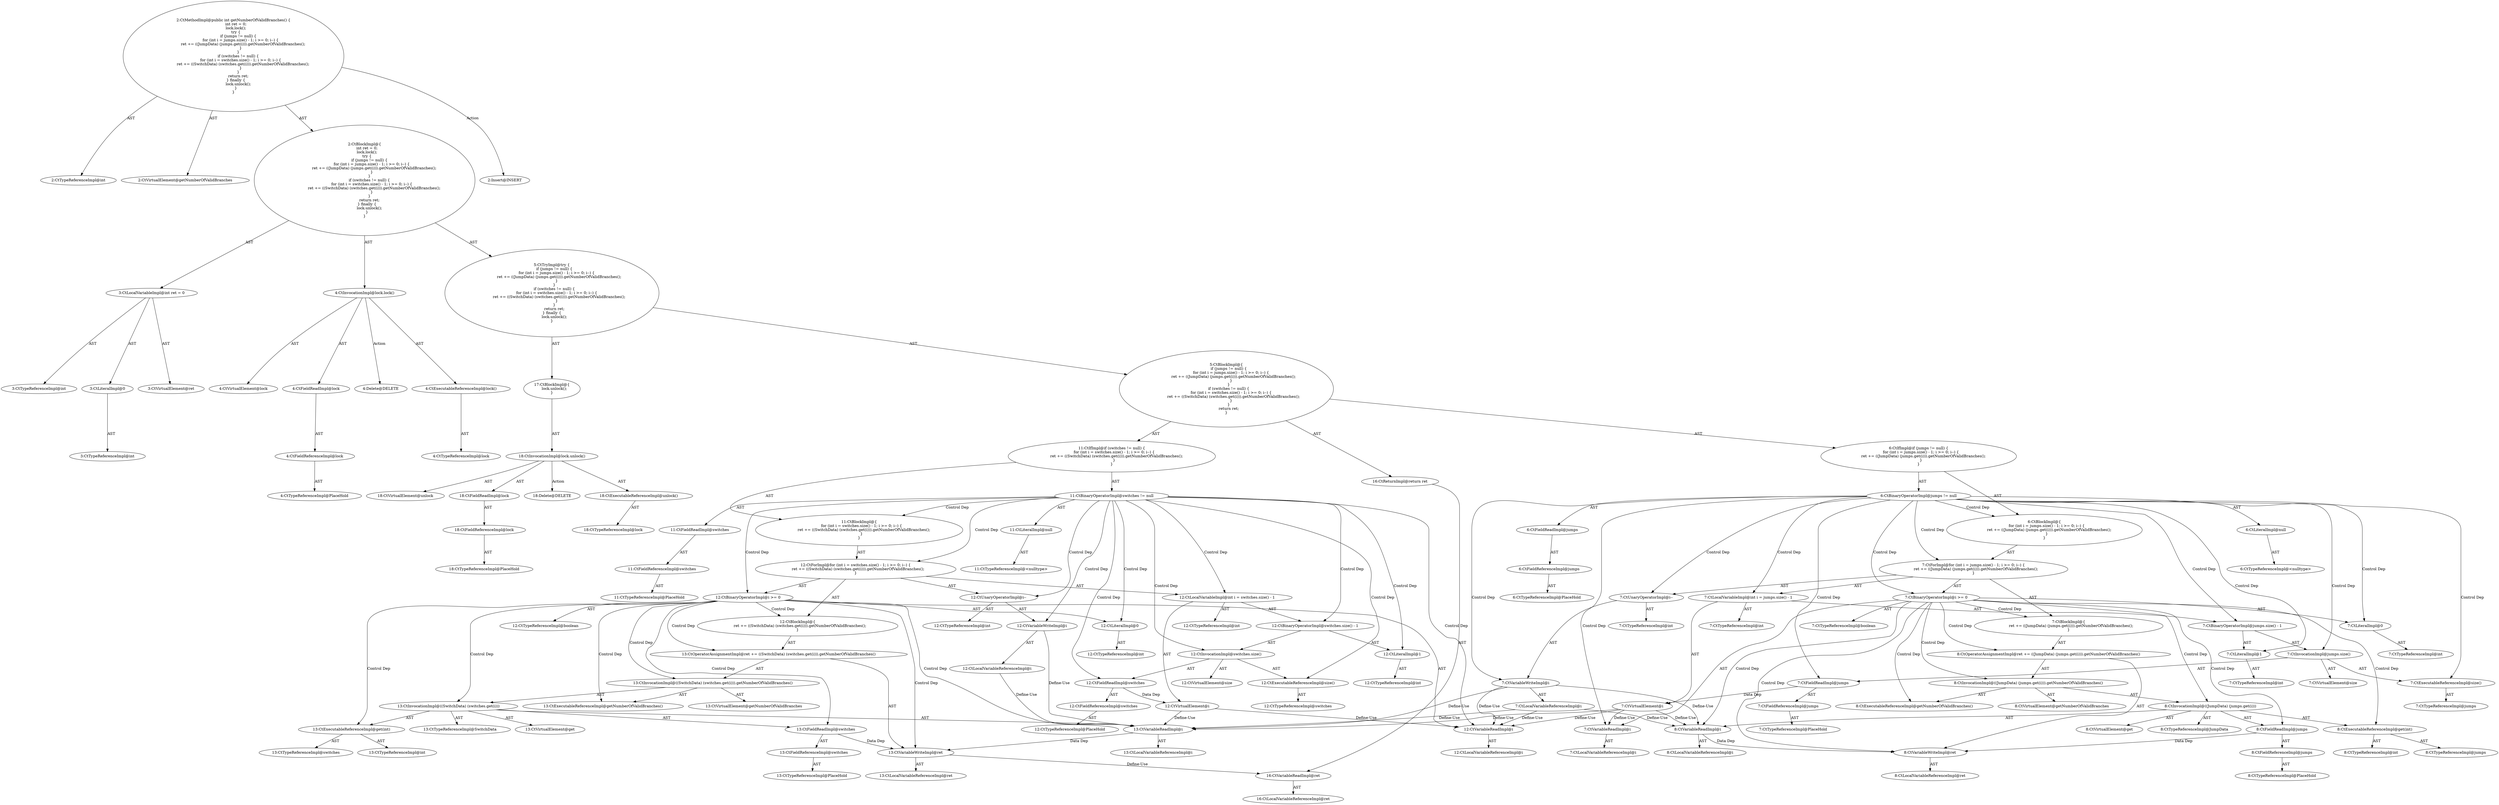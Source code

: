 digraph "getNumberOfValidBranches#?" {
0 [label="2:CtTypeReferenceImpl@int" shape=ellipse]
1 [label="2:CtVirtualElement@getNumberOfValidBranches" shape=ellipse]
2 [label="3:CtTypeReferenceImpl@int" shape=ellipse]
3 [label="3:CtLiteralImpl@0" shape=ellipse]
4 [label="3:CtTypeReferenceImpl@int" shape=ellipse]
5 [label="3:CtVirtualElement@ret" shape=ellipse]
6 [label="3:CtLocalVariableImpl@int ret = 0" shape=ellipse]
7 [label="4:CtExecutableReferenceImpl@lock()" shape=ellipse]
8 [label="4:CtTypeReferenceImpl@lock" shape=ellipse]
9 [label="4:CtVirtualElement@lock" shape=ellipse]
10 [label="4:CtFieldReferenceImpl@lock" shape=ellipse]
11 [label="4:CtTypeReferenceImpl@PlaceHold" shape=ellipse]
12 [label="4:CtFieldReadImpl@lock" shape=ellipse]
13 [label="4:CtInvocationImpl@lock.lock()" shape=ellipse]
14 [label="6:CtFieldReferenceImpl@jumps" shape=ellipse]
15 [label="6:CtTypeReferenceImpl@PlaceHold" shape=ellipse]
16 [label="6:CtFieldReadImpl@jumps" shape=ellipse]
17 [label="6:CtLiteralImpl@null" shape=ellipse]
18 [label="6:CtTypeReferenceImpl@<nulltype>" shape=ellipse]
19 [label="6:CtBinaryOperatorImpl@jumps != null" shape=ellipse]
20 [label="7:CtTypeReferenceImpl@int" shape=ellipse]
21 [label="7:CtExecutableReferenceImpl@size()" shape=ellipse]
22 [label="7:CtTypeReferenceImpl@jumps" shape=ellipse]
23 [label="7:CtVirtualElement@size" shape=ellipse]
24 [label="7:CtFieldReferenceImpl@jumps" shape=ellipse]
25 [label="7:CtTypeReferenceImpl@PlaceHold" shape=ellipse]
26 [label="7:CtFieldReadImpl@jumps" shape=ellipse]
27 [label="7:CtInvocationImpl@jumps.size()" shape=ellipse]
28 [label="7:CtLiteralImpl@1" shape=ellipse]
29 [label="7:CtTypeReferenceImpl@int" shape=ellipse]
30 [label="7:CtBinaryOperatorImpl@jumps.size() - 1" shape=ellipse]
31 [label="7:CtVirtualElement@i" shape=ellipse]
32 [label="7:CtLocalVariableImpl@int i = jumps.size() - 1" shape=ellipse]
33 [label="7:CtVariableReadImpl@i" shape=ellipse]
34 [label="7:CtLocalVariableReferenceImpl@i" shape=ellipse]
35 [label="7:CtLiteralImpl@0" shape=ellipse]
36 [label="7:CtTypeReferenceImpl@int" shape=ellipse]
37 [label="7:CtBinaryOperatorImpl@i >= 0" shape=ellipse]
38 [label="7:CtTypeReferenceImpl@boolean" shape=ellipse]
39 [label="7:CtVariableWriteImpl@i" shape=ellipse]
40 [label="7:CtLocalVariableReferenceImpl@i" shape=ellipse]
41 [label="7:CtUnaryOperatorImpl@i--" shape=ellipse]
42 [label="7:CtTypeReferenceImpl@int" shape=ellipse]
43 [label="8:CtVariableWriteImpl@ret" shape=ellipse]
44 [label="8:CtLocalVariableReferenceImpl@ret" shape=ellipse]
45 [label="8:CtExecutableReferenceImpl@getNumberOfValidBranches()" shape=ellipse]
46 [label="8:CtVirtualElement@getNumberOfValidBranches" shape=ellipse]
47 [label="8:CtExecutableReferenceImpl@get(int)" shape=ellipse]
48 [label="8:CtTypeReferenceImpl@jumps" shape=ellipse]
49 [label="8:CtTypeReferenceImpl@int" shape=ellipse]
50 [label="8:CtVirtualElement@get" shape=ellipse]
51 [label="8:CtFieldReferenceImpl@jumps" shape=ellipse]
52 [label="8:CtTypeReferenceImpl@PlaceHold" shape=ellipse]
53 [label="8:CtFieldReadImpl@jumps" shape=ellipse]
54 [label="8:CtVariableReadImpl@i" shape=ellipse]
55 [label="8:CtLocalVariableReferenceImpl@i" shape=ellipse]
56 [label="8:CtInvocationImpl@((JumpData) (jumps.get(i)))" shape=ellipse]
57 [label="8:CtTypeReferenceImpl@JumpData" shape=ellipse]
58 [label="8:CtInvocationImpl@((JumpData) (jumps.get(i))).getNumberOfValidBranches()" shape=ellipse]
59 [label="8:CtOperatorAssignmentImpl@ret += ((JumpData) (jumps.get(i))).getNumberOfValidBranches()" shape=ellipse]
60 [label="7:CtBlockImpl@\{
    ret += ((JumpData) (jumps.get(i))).getNumberOfValidBranches();
\}" shape=ellipse]
61 [label="7:CtForImpl@for (int i = jumps.size() - 1; i >= 0; i--) \{
    ret += ((JumpData) (jumps.get(i))).getNumberOfValidBranches();
\}" shape=ellipse]
62 [label="6:CtBlockImpl@\{
    for (int i = jumps.size() - 1; i >= 0; i--) \{
        ret += ((JumpData) (jumps.get(i))).getNumberOfValidBranches();
    \}
\}" shape=ellipse]
63 [label="6:CtIfImpl@if (jumps != null) \{
    for (int i = jumps.size() - 1; i >= 0; i--) \{
        ret += ((JumpData) (jumps.get(i))).getNumberOfValidBranches();
    \}
\}" shape=ellipse]
64 [label="11:CtFieldReferenceImpl@switches" shape=ellipse]
65 [label="11:CtTypeReferenceImpl@PlaceHold" shape=ellipse]
66 [label="11:CtFieldReadImpl@switches" shape=ellipse]
67 [label="11:CtLiteralImpl@null" shape=ellipse]
68 [label="11:CtTypeReferenceImpl@<nulltype>" shape=ellipse]
69 [label="11:CtBinaryOperatorImpl@switches != null" shape=ellipse]
70 [label="12:CtTypeReferenceImpl@int" shape=ellipse]
71 [label="12:CtExecutableReferenceImpl@size()" shape=ellipse]
72 [label="12:CtTypeReferenceImpl@switches" shape=ellipse]
73 [label="12:CtVirtualElement@size" shape=ellipse]
74 [label="12:CtFieldReferenceImpl@switches" shape=ellipse]
75 [label="12:CtTypeReferenceImpl@PlaceHold" shape=ellipse]
76 [label="12:CtFieldReadImpl@switches" shape=ellipse]
77 [label="12:CtInvocationImpl@switches.size()" shape=ellipse]
78 [label="12:CtLiteralImpl@1" shape=ellipse]
79 [label="12:CtTypeReferenceImpl@int" shape=ellipse]
80 [label="12:CtBinaryOperatorImpl@switches.size() - 1" shape=ellipse]
81 [label="12:CtVirtualElement@i" shape=ellipse]
82 [label="12:CtLocalVariableImpl@int i = switches.size() - 1" shape=ellipse]
83 [label="12:CtVariableReadImpl@i" shape=ellipse]
84 [label="12:CtLocalVariableReferenceImpl@i" shape=ellipse]
85 [label="12:CtLiteralImpl@0" shape=ellipse]
86 [label="12:CtTypeReferenceImpl@int" shape=ellipse]
87 [label="12:CtBinaryOperatorImpl@i >= 0" shape=ellipse]
88 [label="12:CtTypeReferenceImpl@boolean" shape=ellipse]
89 [label="12:CtVariableWriteImpl@i" shape=ellipse]
90 [label="12:CtLocalVariableReferenceImpl@i" shape=ellipse]
91 [label="12:CtUnaryOperatorImpl@i--" shape=ellipse]
92 [label="12:CtTypeReferenceImpl@int" shape=ellipse]
93 [label="13:CtVariableWriteImpl@ret" shape=ellipse]
94 [label="13:CtLocalVariableReferenceImpl@ret" shape=ellipse]
95 [label="13:CtExecutableReferenceImpl@getNumberOfValidBranches()" shape=ellipse]
96 [label="13:CtVirtualElement@getNumberOfValidBranches" shape=ellipse]
97 [label="13:CtExecutableReferenceImpl@get(int)" shape=ellipse]
98 [label="13:CtTypeReferenceImpl@switches" shape=ellipse]
99 [label="13:CtTypeReferenceImpl@int" shape=ellipse]
100 [label="13:CtVirtualElement@get" shape=ellipse]
101 [label="13:CtFieldReferenceImpl@switches" shape=ellipse]
102 [label="13:CtTypeReferenceImpl@PlaceHold" shape=ellipse]
103 [label="13:CtFieldReadImpl@switches" shape=ellipse]
104 [label="13:CtVariableReadImpl@i" shape=ellipse]
105 [label="13:CtLocalVariableReferenceImpl@i" shape=ellipse]
106 [label="13:CtInvocationImpl@((SwitchData) (switches.get(i)))" shape=ellipse]
107 [label="13:CtTypeReferenceImpl@SwitchData" shape=ellipse]
108 [label="13:CtInvocationImpl@((SwitchData) (switches.get(i))).getNumberOfValidBranches()" shape=ellipse]
109 [label="13:CtOperatorAssignmentImpl@ret += ((SwitchData) (switches.get(i))).getNumberOfValidBranches()" shape=ellipse]
110 [label="12:CtBlockImpl@\{
    ret += ((SwitchData) (switches.get(i))).getNumberOfValidBranches();
\}" shape=ellipse]
111 [label="12:CtForImpl@for (int i = switches.size() - 1; i >= 0; i--) \{
    ret += ((SwitchData) (switches.get(i))).getNumberOfValidBranches();
\}" shape=ellipse]
112 [label="11:CtBlockImpl@\{
    for (int i = switches.size() - 1; i >= 0; i--) \{
        ret += ((SwitchData) (switches.get(i))).getNumberOfValidBranches();
    \}
\}" shape=ellipse]
113 [label="11:CtIfImpl@if (switches != null) \{
    for (int i = switches.size() - 1; i >= 0; i--) \{
        ret += ((SwitchData) (switches.get(i))).getNumberOfValidBranches();
    \}
\}" shape=ellipse]
114 [label="16:CtVariableReadImpl@ret" shape=ellipse]
115 [label="16:CtLocalVariableReferenceImpl@ret" shape=ellipse]
116 [label="16:CtReturnImpl@return ret" shape=ellipse]
117 [label="5:CtBlockImpl@\{
    if (jumps != null) \{
        for (int i = jumps.size() - 1; i >= 0; i--) \{
            ret += ((JumpData) (jumps.get(i))).getNumberOfValidBranches();
        \}
    \}
    if (switches != null) \{
        for (int i = switches.size() - 1; i >= 0; i--) \{
            ret += ((SwitchData) (switches.get(i))).getNumberOfValidBranches();
        \}
    \}
    return ret;
\}" shape=ellipse]
118 [label="18:CtExecutableReferenceImpl@unlock()" shape=ellipse]
119 [label="18:CtTypeReferenceImpl@lock" shape=ellipse]
120 [label="18:CtVirtualElement@unlock" shape=ellipse]
121 [label="18:CtFieldReferenceImpl@lock" shape=ellipse]
122 [label="18:CtTypeReferenceImpl@PlaceHold" shape=ellipse]
123 [label="18:CtFieldReadImpl@lock" shape=ellipse]
124 [label="18:CtInvocationImpl@lock.unlock()" shape=ellipse]
125 [label="17:CtBlockImpl@\{
    lock.unlock();
\}" shape=ellipse]
126 [label="5:CtTryImpl@try \{
    if (jumps != null) \{
        for (int i = jumps.size() - 1; i >= 0; i--) \{
            ret += ((JumpData) (jumps.get(i))).getNumberOfValidBranches();
        \}
    \}
    if (switches != null) \{
        for (int i = switches.size() - 1; i >= 0; i--) \{
            ret += ((SwitchData) (switches.get(i))).getNumberOfValidBranches();
        \}
    \}
    return ret;
\} finally \{
    lock.unlock();
\}" shape=ellipse]
127 [label="2:CtBlockImpl@\{
    int ret = 0;
    lock.lock();
    try \{
        if (jumps != null) \{
            for (int i = jumps.size() - 1; i >= 0; i--) \{
                ret += ((JumpData) (jumps.get(i))).getNumberOfValidBranches();
            \}
        \}
        if (switches != null) \{
            for (int i = switches.size() - 1; i >= 0; i--) \{
                ret += ((SwitchData) (switches.get(i))).getNumberOfValidBranches();
            \}
        \}
        return ret;
    \} finally \{
        lock.unlock();
    \}
\}" shape=ellipse]
128 [label="2:CtMethodImpl@public int getNumberOfValidBranches() \{
    int ret = 0;
    lock.lock();
    try \{
        if (jumps != null) \{
            for (int i = jumps.size() - 1; i >= 0; i--) \{
                ret += ((JumpData) (jumps.get(i))).getNumberOfValidBranches();
            \}
        \}
        if (switches != null) \{
            for (int i = switches.size() - 1; i >= 0; i--) \{
                ret += ((SwitchData) (switches.get(i))).getNumberOfValidBranches();
            \}
        \}
        return ret;
    \} finally \{
        lock.unlock();
    \}
\}" shape=ellipse]
129 [label="4:Delete@DELETE" shape=ellipse]
130 [label="18:Delete@DELETE" shape=ellipse]
131 [label="2:Insert@INSERT" shape=ellipse]
3 -> 4 [label="AST"];
6 -> 5 [label="AST"];
6 -> 2 [label="AST"];
6 -> 3 [label="AST"];
7 -> 8 [label="AST"];
10 -> 11 [label="AST"];
12 -> 10 [label="AST"];
13 -> 9 [label="AST"];
13 -> 12 [label="AST"];
13 -> 7 [label="AST"];
13 -> 129 [label="Action"];
14 -> 15 [label="AST"];
16 -> 14 [label="AST"];
17 -> 18 [label="AST"];
19 -> 16 [label="AST"];
19 -> 17 [label="AST"];
19 -> 62 [label="Control Dep"];
19 -> 61 [label="Control Dep"];
19 -> 32 [label="Control Dep"];
19 -> 30 [label="Control Dep"];
19 -> 27 [label="Control Dep"];
19 -> 21 [label="Control Dep"];
19 -> 26 [label="Control Dep"];
19 -> 28 [label="Control Dep"];
19 -> 37 [label="Control Dep"];
19 -> 33 [label="Control Dep"];
19 -> 35 [label="Control Dep"];
19 -> 41 [label="Control Dep"];
19 -> 39 [label="Control Dep"];
21 -> 22 [label="AST"];
24 -> 25 [label="AST"];
26 -> 24 [label="AST"];
26 -> 31 [label="Data Dep"];
27 -> 23 [label="AST"];
27 -> 26 [label="AST"];
27 -> 21 [label="AST"];
28 -> 29 [label="AST"];
30 -> 27 [label="AST"];
30 -> 28 [label="AST"];
31 -> 33 [label="Define-Use"];
31 -> 54 [label="Define-Use"];
31 -> 83 [label="Define-Use"];
31 -> 104 [label="Define-Use"];
32 -> 31 [label="AST"];
32 -> 20 [label="AST"];
32 -> 30 [label="AST"];
33 -> 34 [label="AST"];
35 -> 36 [label="AST"];
37 -> 38 [label="AST"];
37 -> 33 [label="AST"];
37 -> 35 [label="AST"];
37 -> 60 [label="Control Dep"];
37 -> 59 [label="Control Dep"];
37 -> 43 [label="Control Dep"];
37 -> 58 [label="Control Dep"];
37 -> 45 [label="Control Dep"];
37 -> 56 [label="Control Dep"];
37 -> 47 [label="Control Dep"];
37 -> 53 [label="Control Dep"];
37 -> 54 [label="Control Dep"];
39 -> 40 [label="AST"];
39 -> 54 [label="Define-Use"];
39 -> 83 [label="Define-Use"];
39 -> 104 [label="Define-Use"];
40 -> 54 [label="Define-Use"];
40 -> 83 [label="Define-Use"];
40 -> 104 [label="Define-Use"];
41 -> 42 [label="AST"];
41 -> 39 [label="AST"];
43 -> 44 [label="AST"];
47 -> 48 [label="AST"];
47 -> 49 [label="AST"];
51 -> 52 [label="AST"];
53 -> 51 [label="AST"];
53 -> 43 [label="Data Dep"];
54 -> 55 [label="AST"];
54 -> 43 [label="Data Dep"];
56 -> 50 [label="AST"];
56 -> 57 [label="AST"];
56 -> 53 [label="AST"];
56 -> 47 [label="AST"];
56 -> 54 [label="AST"];
58 -> 46 [label="AST"];
58 -> 56 [label="AST"];
58 -> 45 [label="AST"];
59 -> 43 [label="AST"];
59 -> 58 [label="AST"];
60 -> 59 [label="AST"];
61 -> 32 [label="AST"];
61 -> 37 [label="AST"];
61 -> 41 [label="AST"];
61 -> 60 [label="AST"];
62 -> 61 [label="AST"];
63 -> 19 [label="AST"];
63 -> 62 [label="AST"];
64 -> 65 [label="AST"];
66 -> 64 [label="AST"];
67 -> 68 [label="AST"];
69 -> 66 [label="AST"];
69 -> 67 [label="AST"];
69 -> 112 [label="Control Dep"];
69 -> 111 [label="Control Dep"];
69 -> 82 [label="Control Dep"];
69 -> 80 [label="Control Dep"];
69 -> 77 [label="Control Dep"];
69 -> 71 [label="Control Dep"];
69 -> 76 [label="Control Dep"];
69 -> 78 [label="Control Dep"];
69 -> 87 [label="Control Dep"];
69 -> 83 [label="Control Dep"];
69 -> 85 [label="Control Dep"];
69 -> 91 [label="Control Dep"];
69 -> 89 [label="Control Dep"];
71 -> 72 [label="AST"];
74 -> 75 [label="AST"];
76 -> 74 [label="AST"];
76 -> 81 [label="Data Dep"];
77 -> 73 [label="AST"];
77 -> 76 [label="AST"];
77 -> 71 [label="AST"];
78 -> 79 [label="AST"];
80 -> 77 [label="AST"];
80 -> 78 [label="AST"];
81 -> 83 [label="Define-Use"];
81 -> 104 [label="Define-Use"];
82 -> 81 [label="AST"];
82 -> 70 [label="AST"];
82 -> 80 [label="AST"];
83 -> 84 [label="AST"];
85 -> 86 [label="AST"];
87 -> 88 [label="AST"];
87 -> 83 [label="AST"];
87 -> 85 [label="AST"];
87 -> 110 [label="Control Dep"];
87 -> 109 [label="Control Dep"];
87 -> 93 [label="Control Dep"];
87 -> 108 [label="Control Dep"];
87 -> 95 [label="Control Dep"];
87 -> 106 [label="Control Dep"];
87 -> 97 [label="Control Dep"];
87 -> 103 [label="Control Dep"];
87 -> 104 [label="Control Dep"];
89 -> 90 [label="AST"];
89 -> 104 [label="Define-Use"];
90 -> 104 [label="Define-Use"];
91 -> 92 [label="AST"];
91 -> 89 [label="AST"];
93 -> 94 [label="AST"];
93 -> 114 [label="Define-Use"];
97 -> 98 [label="AST"];
97 -> 99 [label="AST"];
101 -> 102 [label="AST"];
103 -> 101 [label="AST"];
103 -> 93 [label="Data Dep"];
104 -> 105 [label="AST"];
104 -> 93 [label="Data Dep"];
106 -> 100 [label="AST"];
106 -> 107 [label="AST"];
106 -> 103 [label="AST"];
106 -> 97 [label="AST"];
106 -> 104 [label="AST"];
108 -> 96 [label="AST"];
108 -> 106 [label="AST"];
108 -> 95 [label="AST"];
109 -> 93 [label="AST"];
109 -> 108 [label="AST"];
110 -> 109 [label="AST"];
111 -> 82 [label="AST"];
111 -> 87 [label="AST"];
111 -> 91 [label="AST"];
111 -> 110 [label="AST"];
112 -> 111 [label="AST"];
113 -> 69 [label="AST"];
113 -> 112 [label="AST"];
114 -> 115 [label="AST"];
116 -> 114 [label="AST"];
117 -> 63 [label="AST"];
117 -> 113 [label="AST"];
117 -> 116 [label="AST"];
118 -> 119 [label="AST"];
121 -> 122 [label="AST"];
123 -> 121 [label="AST"];
124 -> 120 [label="AST"];
124 -> 123 [label="AST"];
124 -> 118 [label="AST"];
124 -> 130 [label="Action"];
125 -> 124 [label="AST"];
126 -> 117 [label="AST"];
126 -> 125 [label="AST"];
127 -> 6 [label="AST"];
127 -> 13 [label="AST"];
127 -> 126 [label="AST"];
128 -> 1 [label="AST"];
128 -> 0 [label="AST"];
128 -> 127 [label="AST"];
128 -> 131 [label="Action"];
}
